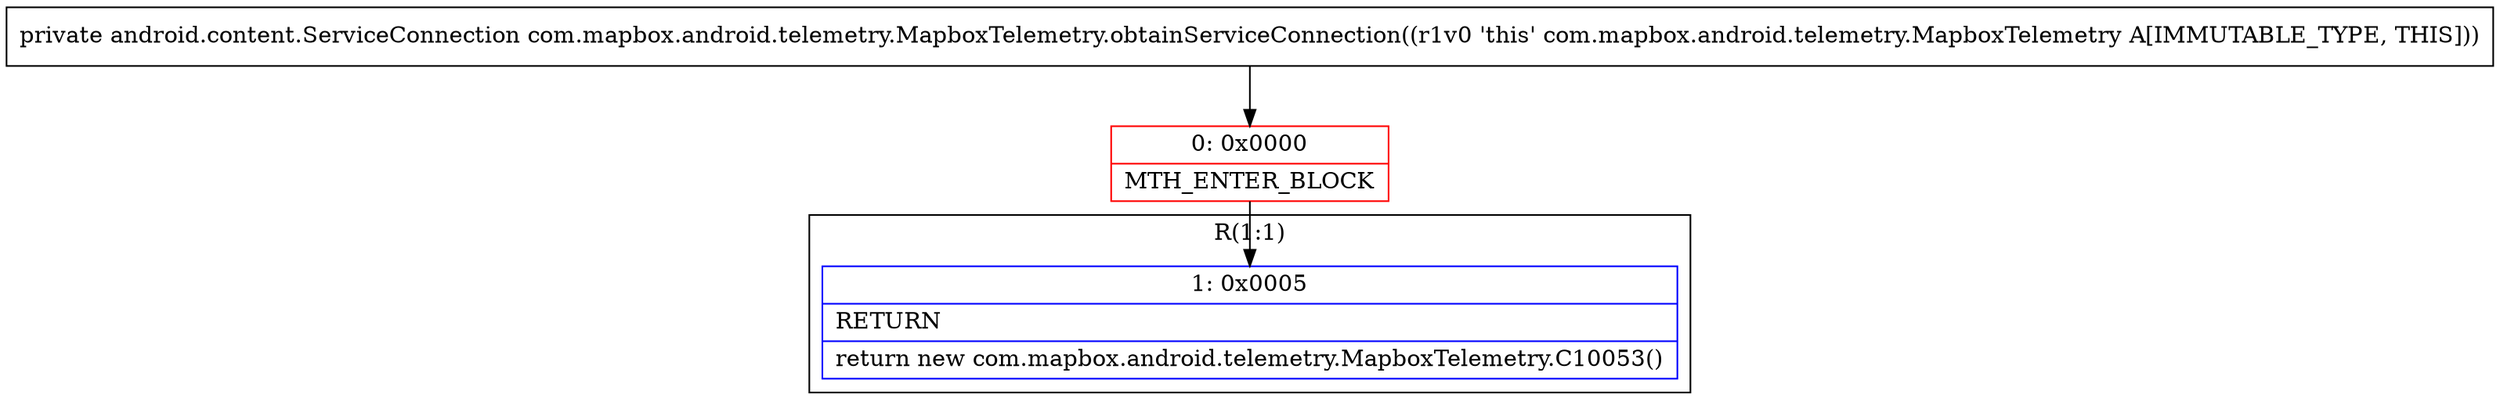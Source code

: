digraph "CFG forcom.mapbox.android.telemetry.MapboxTelemetry.obtainServiceConnection()Landroid\/content\/ServiceConnection;" {
subgraph cluster_Region_1274655218 {
label = "R(1:1)";
node [shape=record,color=blue];
Node_1 [shape=record,label="{1\:\ 0x0005|RETURN\l|return new com.mapbox.android.telemetry.MapboxTelemetry.C10053()\l}"];
}
Node_0 [shape=record,color=red,label="{0\:\ 0x0000|MTH_ENTER_BLOCK\l}"];
MethodNode[shape=record,label="{private android.content.ServiceConnection com.mapbox.android.telemetry.MapboxTelemetry.obtainServiceConnection((r1v0 'this' com.mapbox.android.telemetry.MapboxTelemetry A[IMMUTABLE_TYPE, THIS])) }"];
MethodNode -> Node_0;
Node_0 -> Node_1;
}

